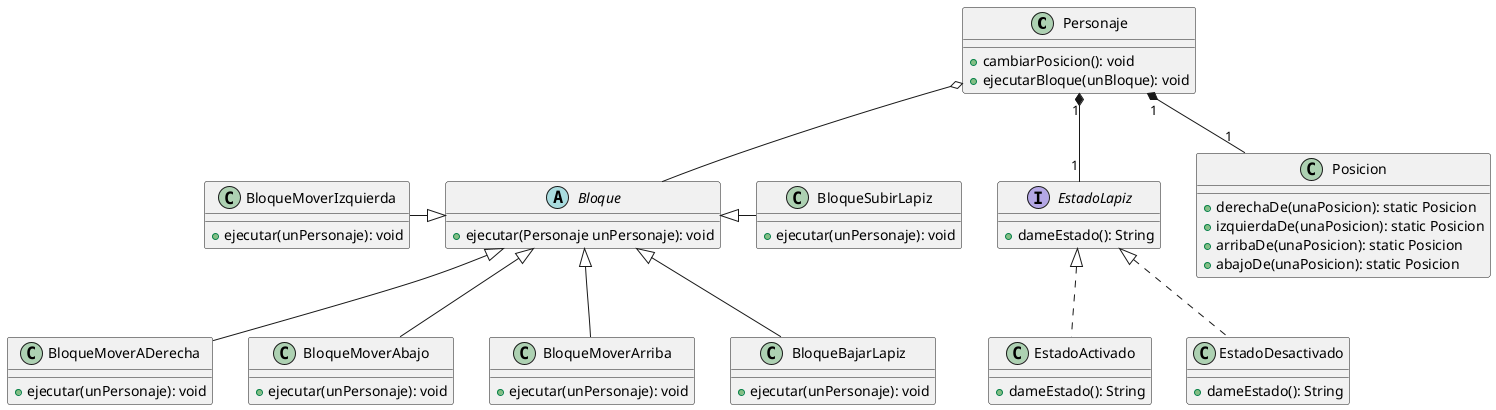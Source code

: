 @startuml

class Personaje{

    + cambiarPosicion(): void
    + ejecutarBloque(unBloque): void
}

abstract Bloque{
     + ejecutar(Personaje unPersonaje): void
}

class BloqueMoverIzquierda {
    + ejecutar(unPersonaje): void
}

class BloqueMoverADerecha {
    + ejecutar(unPersonaje): void
}

class BloqueMoverAbajo {
    + ejecutar(unPersonaje): void
}

class BloqueMoverArriba {
    + ejecutar(unPersonaje): void
}

class BloqueBajarLapiz {
    + ejecutar(unPersonaje): void
}

class BloqueSubirLapiz {
    + ejecutar(unPersonaje): void
}

interface EstadoLapiz {
    + dameEstado(): String
}

class EstadoActivado {
    + dameEstado(): String
}

class EstadoDesactivado {
    + dameEstado(): String
}

class Posicion {
    + derechaDe(unaPosicion): static Posicion
    + izquierdaDe(unaPosicion): static Posicion
    + arribaDe(unaPosicion): static Posicion
    + abajoDe(unaPosicion): static Posicion
}

Personaje o-- Bloque
Personaje "1" *-- "1" EstadoLapiz
Personaje "1" *-- "1" Posicion

Bloque <|-- BloqueMoverADerecha
Bloque <|--left BloqueMoverIzquierda
Bloque <|-- BloqueMoverAbajo
Bloque <|-- BloqueMoverArriba
Bloque <|-- BloqueBajarLapiz
Bloque <|--right BloqueSubirLapiz

EstadoLapiz <|.. EstadoActivado
EstadoLapiz <|.. EstadoDesactivado

@enduml
